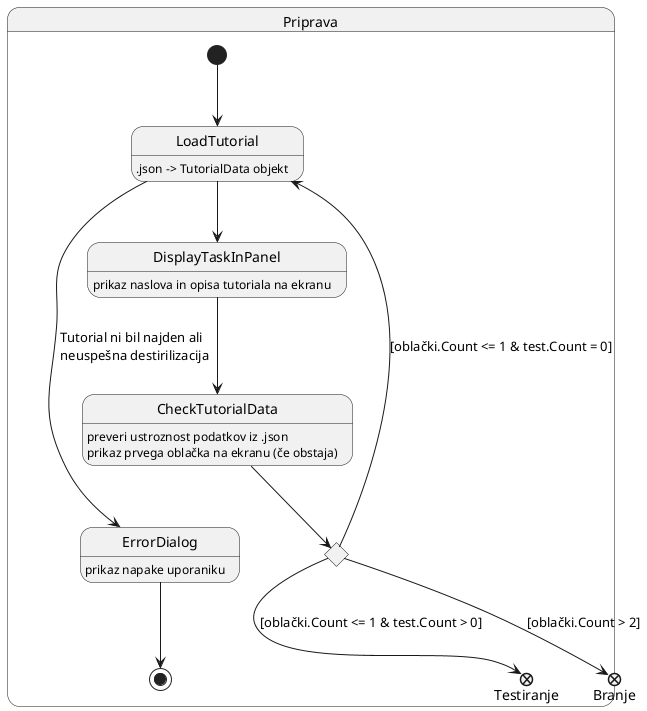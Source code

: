 @startuml

state Priprava {
    state LoadTutorial
    state CheckTutorialData
    state DisplayTaskInPanel
    state case <<choice>>
    state Testiranje <<exitPoint>>
    state Branje <<exitPoint>>

    [*] --> LoadTutorial
    LoadTutorial --> ErrorDialog : Tutorial ni bil najden ali \n neuspešna destirilizacija 
    LoadTutorial : .json -> TutorialData objekt
    LoadTutorial --> DisplayTaskInPanel
    DisplayTaskInPanel: prikaz naslova in opisa tutoriala na ekranu
    DisplayTaskInPanel --> CheckTutorialData 
    CheckTutorialData : preveri ustroznost podatkov iz .json
    CheckTutorialData : prikaz prvega oblačka na ekranu (če obstaja)
    CheckTutorialData --> case
    case --> Branje : [oblački.Count > 2]
    case --> Testiranje : [oblački.Count <= 1 & test.Count > 0]
    case --> LoadTutorial : [oblački.Count <= 1 & test.Count = 0]

  CheckTutorialData -[hidden]-> ErrorDialog  
  ErrorDialog --> [*]
  ErrorDialog : prikaz napake uporaniku
}

@enduml
